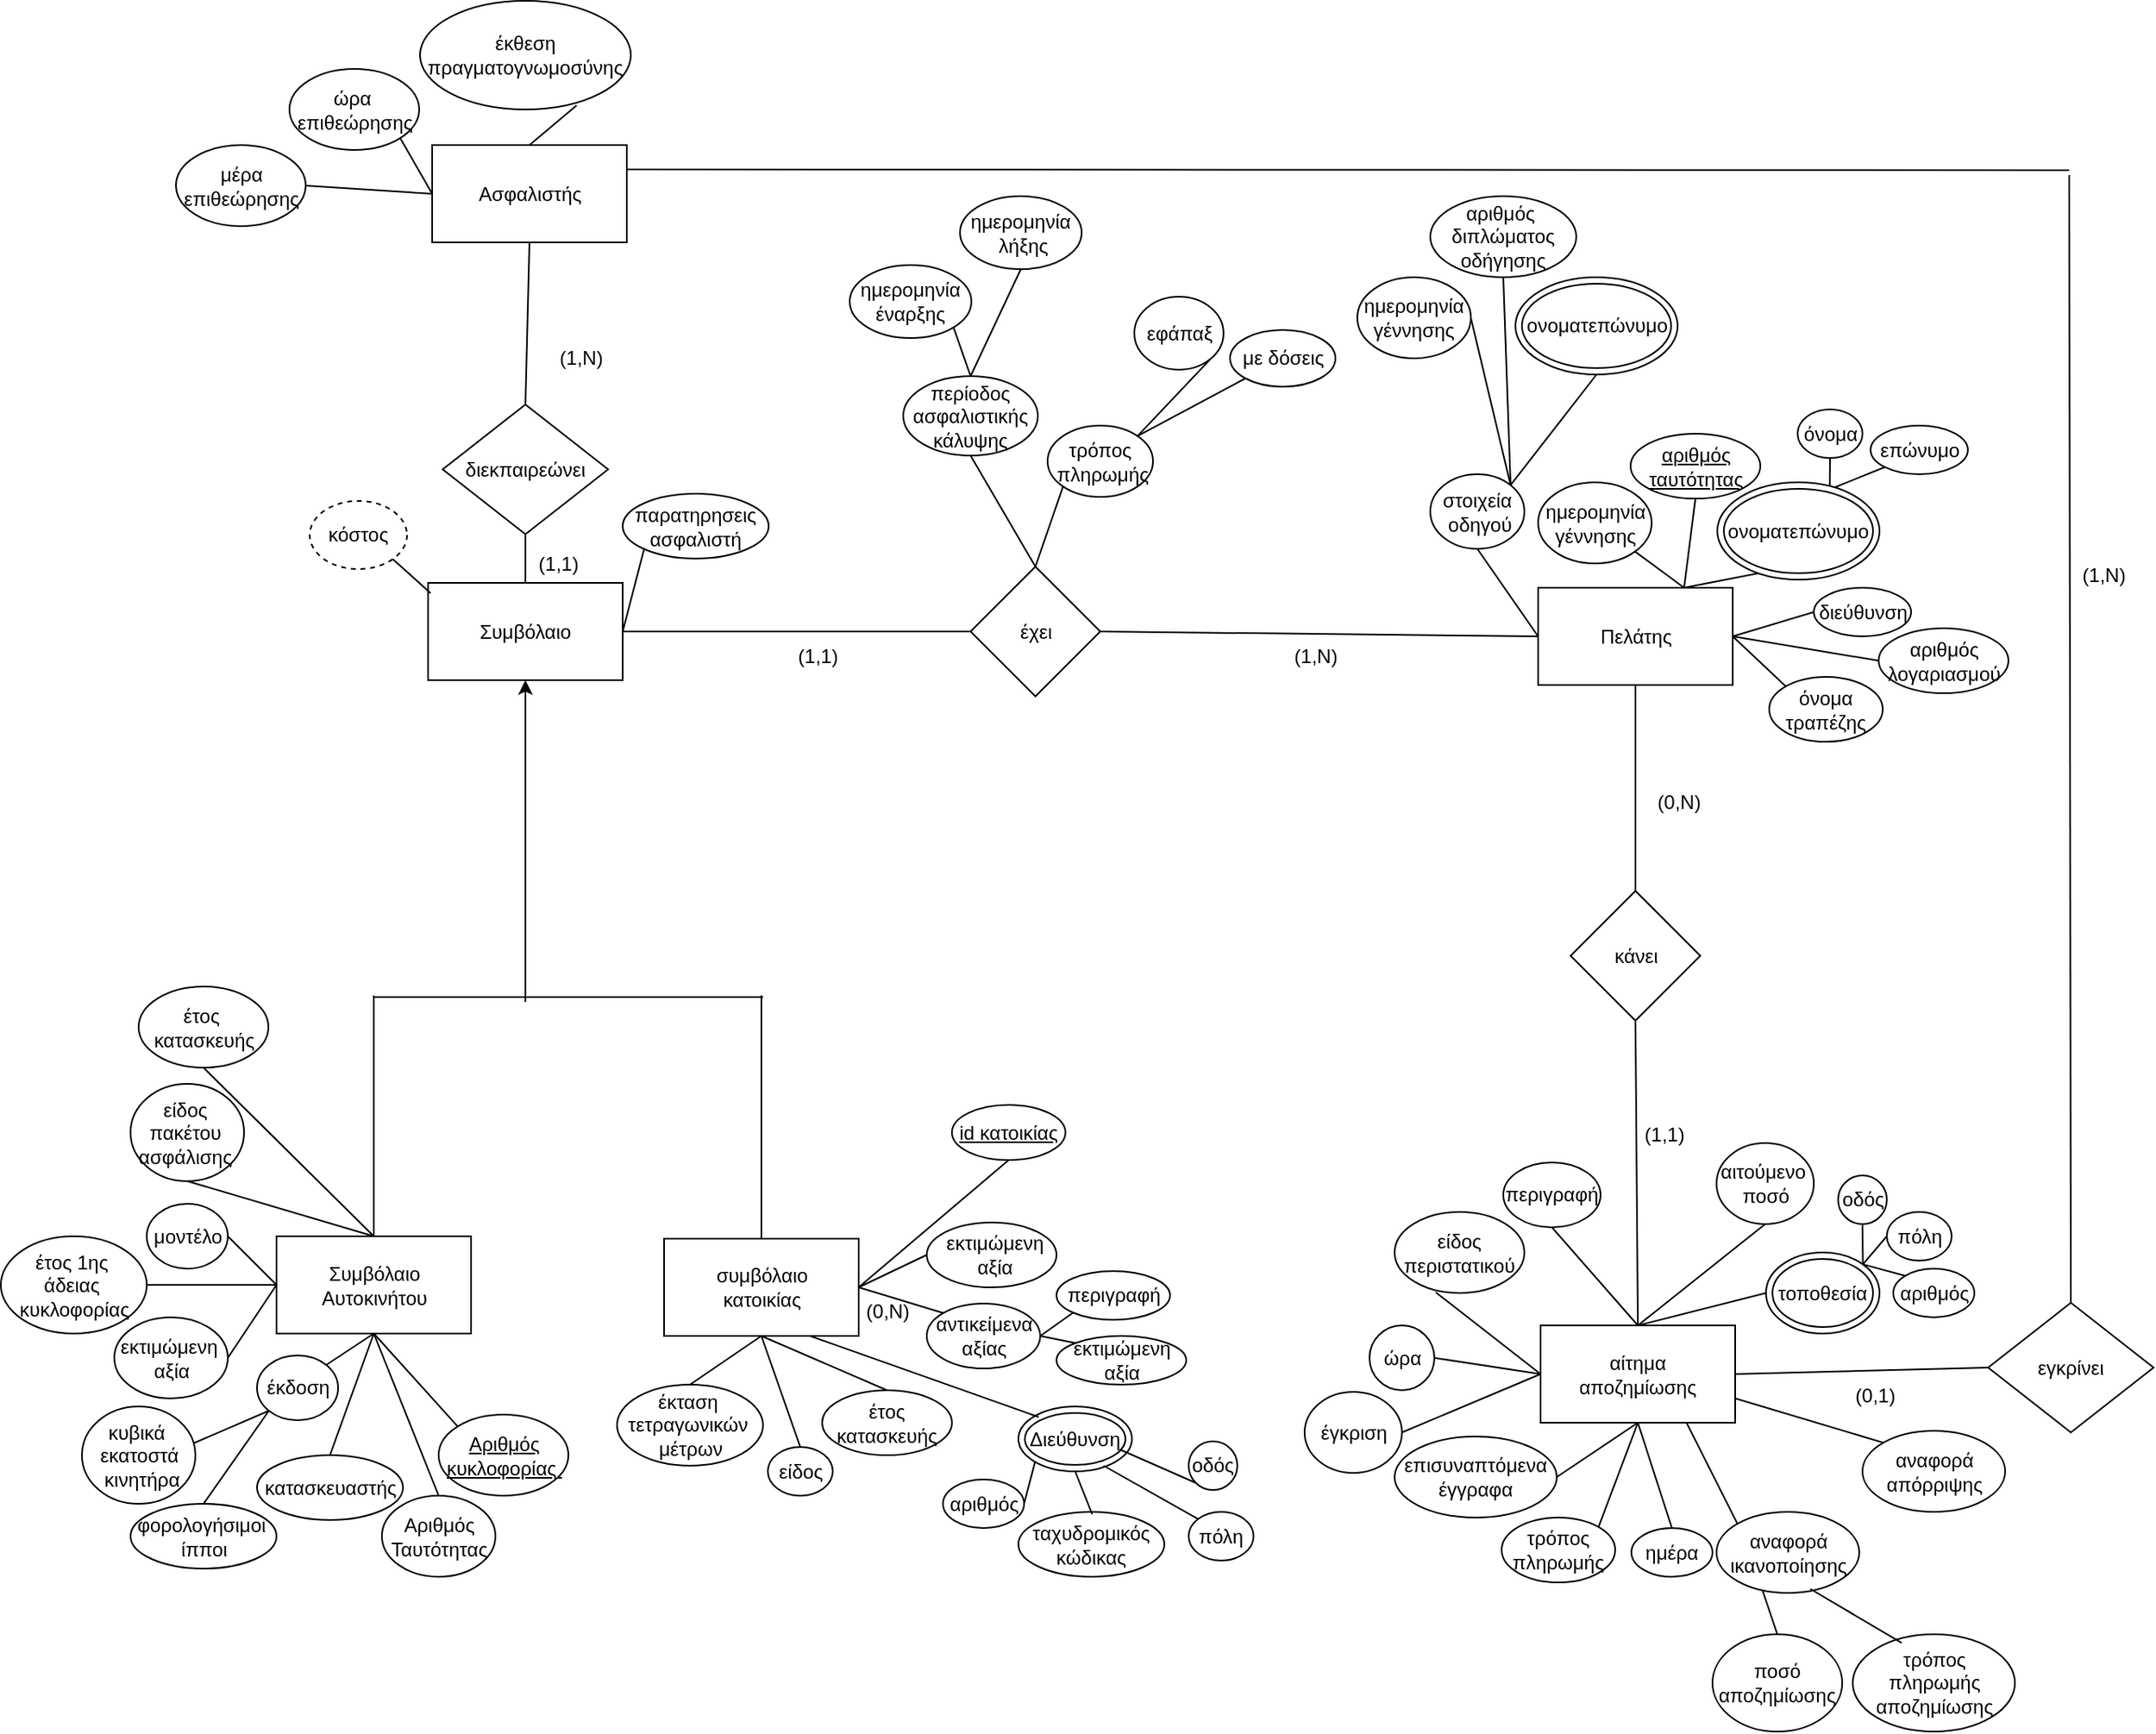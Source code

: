 <mxfile type="google" version="12.3.3" pages="1"><diagram id="a68cQaZQzfdLHljIhrRn" name="Page-1"><mxGraphModel grid="1" shadow="0" math="0" pageHeight="1169" pageWidth="827" pageScale="1" page="1" fold="1" arrows="1" connect="1" tooltips="1" guides="1" gridSize="10" dy="2129" dx="1730"><root><mxCell id="0"/><mxCell id="1" parent="0"/><mxCell id="j8WDiJoRlEG-FiGSKzef-1" style="rounded=0;whiteSpace=wrap;html=1;" value="Συμβόλαιο&lt;br&gt;Αυτοκινήτου" parent="1" vertex="1"><mxGeometry width="120" as="geometry" height="60" y="504.5" x="174.5"/></mxCell><mxCell id="j8WDiJoRlEG-FiGSKzef-2" style="ellipse;whiteSpace=wrap;html=1;" value="Αριθμός&lt;br&gt;Ταυτότητας" parent="1" vertex="1"><mxGeometry width="70" as="geometry" height="50" y="664.5" x="239.5"/></mxCell><mxCell id="j8WDiJoRlEG-FiGSKzef-3" style="ellipse;whiteSpace=wrap;html=1;" value="&lt;u&gt;Αριθμός&lt;br&gt;κυκλοφορίας&amp;nbsp;&lt;/u&gt;" parent="1" vertex="1"><mxGeometry width="80" as="geometry" height="50" y="614.5" x="274.5"/></mxCell><mxCell id="j8WDiJoRlEG-FiGSKzef-4" style="ellipse;whiteSpace=wrap;html=1;" value="είδος&amp;nbsp;&lt;br&gt;πακέτου&amp;nbsp;&lt;br&gt;ασφάλισης&amp;nbsp;" parent="1" vertex="1"><mxGeometry width="70" as="geometry" height="60" y="410.5" x="84.5"/></mxCell><mxCell id="j8WDiJoRlEG-FiGSKzef-5" style="ellipse;whiteSpace=wrap;html=1;" value="κατασκευαστής" parent="1" vertex="1"><mxGeometry width="90" as="geometry" height="40" y="639.5" x="162.5"/></mxCell><mxCell id="j8WDiJoRlEG-FiGSKzef-6" style="ellipse;whiteSpace=wrap;html=1;" value="μοντέλο" parent="1" vertex="1"><mxGeometry width="50" as="geometry" height="40" y="484.5" x="94.5"/></mxCell><mxCell id="j8WDiJoRlEG-FiGSKzef-7" style="ellipse;whiteSpace=wrap;html=1;" value="έκδοση" parent="1" vertex="1"><mxGeometry width="50" as="geometry" height="40" y="578" x="162.5"/></mxCell><mxCell id="j8WDiJoRlEG-FiGSKzef-8" style="ellipse;whiteSpace=wrap;html=1;" value="κυβικά&amp;nbsp;&lt;br&gt;εκατοστά&lt;br&gt;&amp;nbsp;κινητήρα" parent="1" vertex="1"><mxGeometry width="70" as="geometry" height="60" y="609.5" x="54.5"/></mxCell><mxCell id="j8WDiJoRlEG-FiGSKzef-9" style="ellipse;whiteSpace=wrap;html=1;" value="φορολογήσιμοι&amp;nbsp;&lt;br&gt;ίπποι" parent="1" vertex="1"><mxGeometry width="90" as="geometry" height="40" y="669.5" x="84.5"/></mxCell><mxCell id="j8WDiJoRlEG-FiGSKzef-11" style="ellipse;whiteSpace=wrap;html=1;" value="έτος 1ης&amp;nbsp;&lt;br&gt;άδειας&amp;nbsp;&lt;br&gt;κυκλοφορίας" parent="1" vertex="1"><mxGeometry width="90" as="geometry" height="60" y="504.5" x="4.5"/></mxCell><mxCell id="j8WDiJoRlEG-FiGSKzef-12" style="ellipse;whiteSpace=wrap;html=1;" value="εκτιμώμενη&amp;nbsp;&lt;br&gt;αξία" parent="1" vertex="1"><mxGeometry width="70" as="geometry" height="50" y="554.5" x="74.5"/></mxCell><mxCell id="j8WDiJoRlEG-FiGSKzef-13" style="ellipse;whiteSpace=wrap;html=1;" value="έτος&amp;nbsp;&lt;br&gt;κατασκευής" parent="1" vertex="1"><mxGeometry width="80" as="geometry" height="50" y="350.5" x="89.5"/></mxCell><mxCell id="j8WDiJoRlEG-FiGSKzef-14" style="endArrow=none;html=1;exitX=0.5;exitY=1;exitDx=0;exitDy=0;entryX=0.5;entryY=0;entryDx=0;entryDy=0;" target="j8WDiJoRlEG-FiGSKzef-1" value="" parent="1" source="j8WDiJoRlEG-FiGSKzef-13" edge="1"><mxGeometry width="50" as="geometry" height="50" relative="1"><mxPoint as="sourcePoint" y="624.5" x="159.5"/><mxPoint as="targetPoint" y="574.5" x="209.5"/></mxGeometry></mxCell><mxCell id="j8WDiJoRlEG-FiGSKzef-15" style="endArrow=none;html=1;entryX=1;entryY=0.5;entryDx=0;entryDy=0;exitX=0;exitY=0.5;exitDx=0;exitDy=0;" target="j8WDiJoRlEG-FiGSKzef-12" value="" parent="1" source="j8WDiJoRlEG-FiGSKzef-1" edge="1"><mxGeometry width="50" as="geometry" height="50" relative="1"><mxPoint as="sourcePoint" y="734.5" x="119.5"/><mxPoint as="targetPoint" y="684.5" x="169.5"/></mxGeometry></mxCell><mxCell id="j8WDiJoRlEG-FiGSKzef-16" style="endArrow=none;html=1;entryX=0;entryY=0.5;entryDx=0;entryDy=0;exitX=1;exitY=0.5;exitDx=0;exitDy=0;" target="j8WDiJoRlEG-FiGSKzef-1" value="" parent="1" source="j8WDiJoRlEG-FiGSKzef-11" edge="1"><mxGeometry width="50" as="geometry" height="50" relative="1"><mxPoint as="sourcePoint" y="884.5" x="9.5"/><mxPoint as="targetPoint" y="834.5" x="59.5"/></mxGeometry></mxCell><mxCell id="j8WDiJoRlEG-FiGSKzef-17" style="endArrow=none;html=1;entryX=0;entryY=0.5;entryDx=0;entryDy=0;exitX=1;exitY=0.5;exitDx=0;exitDy=0;" target="j8WDiJoRlEG-FiGSKzef-1" value="" parent="1" source="j8WDiJoRlEG-FiGSKzef-6" edge="1"><mxGeometry width="50" as="geometry" height="50" relative="1"><mxPoint as="sourcePoint" y="954.5" x="9.5"/><mxPoint as="targetPoint" y="904.5" x="59.5"/></mxGeometry></mxCell><mxCell id="j8WDiJoRlEG-FiGSKzef-18" style="endArrow=none;html=1;entryX=0.5;entryY=0;entryDx=0;entryDy=0;exitX=0.5;exitY=1;exitDx=0;exitDy=0;" target="j8WDiJoRlEG-FiGSKzef-5" value="" parent="1" source="j8WDiJoRlEG-FiGSKzef-1" edge="1"><mxGeometry width="50" as="geometry" height="50" relative="1"><mxPoint as="sourcePoint" y="694.5" x="159.5"/><mxPoint as="targetPoint" y="644.5" x="209.5"/></mxGeometry></mxCell><mxCell id="j8WDiJoRlEG-FiGSKzef-19" style="endArrow=none;html=1;exitX=0.5;exitY=1;exitDx=0;exitDy=0;entryX=0.5;entryY=0;entryDx=0;entryDy=0;" target="j8WDiJoRlEG-FiGSKzef-2" value="" parent="1" source="j8WDiJoRlEG-FiGSKzef-1" edge="1"><mxGeometry width="50" as="geometry" height="50" relative="1"><mxPoint as="sourcePoint" y="764.5" x="159.5"/><mxPoint as="targetPoint" y="598" x="254.5"/></mxGeometry></mxCell><mxCell id="j8WDiJoRlEG-FiGSKzef-20" style="endArrow=none;html=1;exitX=0.5;exitY=1;exitDx=0;exitDy=0;entryX=0;entryY=0;entryDx=0;entryDy=0;" target="j8WDiJoRlEG-FiGSKzef-3" value="" parent="1" source="j8WDiJoRlEG-FiGSKzef-1" edge="1"><mxGeometry width="50" as="geometry" height="50" relative="1"><mxPoint as="sourcePoint" y="834.5" x="159.5"/><mxPoint as="targetPoint" y="598" x="274.5"/></mxGeometry></mxCell><mxCell id="j8WDiJoRlEG-FiGSKzef-21" style="endArrow=none;html=1;exitX=0.5;exitY=0;exitDx=0;exitDy=0;entryX=0.5;entryY=1;entryDx=0;entryDy=0;" target="j8WDiJoRlEG-FiGSKzef-4" value="" parent="1" source="j8WDiJoRlEG-FiGSKzef-1" edge="1"><mxGeometry width="50" as="geometry" height="50" relative="1"><mxPoint as="sourcePoint" y="524.5" x="244.5"/><mxPoint as="targetPoint" y="465.5" x="277.5"/></mxGeometry></mxCell><mxCell id="j8WDiJoRlEG-FiGSKzef-22" style="endArrow=none;html=1;entryX=0;entryY=1;entryDx=0;entryDy=0;exitX=0.989;exitY=0.375;exitDx=0;exitDy=0;exitPerimeter=0;" target="j8WDiJoRlEG-FiGSKzef-7" value="" parent="1" source="j8WDiJoRlEG-FiGSKzef-8" edge="1"><mxGeometry width="50" as="geometry" height="50" relative="1"><mxPoint as="sourcePoint" y="628" x="154.5"/><mxPoint as="targetPoint" y="454.5" x="254.5"/></mxGeometry></mxCell><mxCell id="j8WDiJoRlEG-FiGSKzef-23" style="endArrow=none;html=1;entryX=0.5;entryY=1;entryDx=0;entryDy=0;exitX=1;exitY=0;exitDx=0;exitDy=0;" target="j8WDiJoRlEG-FiGSKzef-1" value="" parent="1" source="j8WDiJoRlEG-FiGSKzef-7" edge="1"><mxGeometry width="50" as="geometry" height="50" relative="1"><mxPoint as="sourcePoint" y="544.5" x="264.5"/><mxPoint as="targetPoint" y="464.5" x="264.5"/></mxGeometry></mxCell><mxCell id="j8WDiJoRlEG-FiGSKzef-24" style="endArrow=none;html=1;entryX=0;entryY=1;entryDx=0;entryDy=0;exitX=0.5;exitY=0;exitDx=0;exitDy=0;" target="j8WDiJoRlEG-FiGSKzef-7" value="" parent="1" source="j8WDiJoRlEG-FiGSKzef-9" edge="1"><mxGeometry width="50" as="geometry" height="50" relative="1"><mxPoint as="sourcePoint" y="554.5" x="274.5"/><mxPoint as="targetPoint" y="474.5" x="274.5"/></mxGeometry></mxCell><mxCell id="j8WDiJoRlEG-FiGSKzef-25" style="rounded=0;whiteSpace=wrap;html=1;" value="Πελάτης" parent="1" vertex="1"><mxGeometry width="120" as="geometry" height="60" y="104.5" x="952.5"/></mxCell><mxCell id="j8WDiJoRlEG-FiGSKzef-28" style="ellipse;whiteSpace=wrap;html=1;" value="όνομα" parent="1" vertex="1"><mxGeometry width="40" as="geometry" height="30" y="-5.5" x="1112.5"/></mxCell><mxCell id="j8WDiJoRlEG-FiGSKzef-30" style="ellipse;whiteSpace=wrap;html=1;" value="επώνυμο" parent="1" vertex="1"><mxGeometry width="60" as="geometry" height="30" y="4.5" x="1157.5"/></mxCell><mxCell id="j8WDiJoRlEG-FiGSKzef-31" style="ellipse;whiteSpace=wrap;html=1;" value="&lt;u&gt;αριθμός&lt;br&gt;ταυτότητας&lt;/u&gt;" parent="1" vertex="1"><mxGeometry width="80" as="geometry" height="40" y="9.5" x="1009.5"/></mxCell><mxCell id="j8WDiJoRlEG-FiGSKzef-32" style="ellipse;whiteSpace=wrap;html=1;" value="ημερομηνία&lt;br&gt;γέννησης" parent="1" vertex="1"><mxGeometry width="70" as="geometry" height="50" y="39.5" x="952.5"/></mxCell><mxCell id="j8WDiJoRlEG-FiGSKzef-33" style="ellipse;whiteSpace=wrap;html=1;" value="αριθμός&amp;nbsp;&lt;br&gt;διπλώματος&lt;br&gt;οδήγησης&lt;br&gt;" parent="1" vertex="1"><mxGeometry width="90" as="geometry" height="50" y="-137" x="886"/></mxCell><mxCell id="j8WDiJoRlEG-FiGSKzef-34" style="ellipse;whiteSpace=wrap;html=1;" value="διεύθυνση" parent="1" vertex="1"><mxGeometry width="60" as="geometry" height="30" y="104.5" x="1122.5"/></mxCell><mxCell id="j8WDiJoRlEG-FiGSKzef-36" style="endArrow=none;html=1;entryX=0;entryY=0.5;entryDx=0;entryDy=0;exitX=0.5;exitY=1;exitDx=0;exitDy=0;" target="j8WDiJoRlEG-FiGSKzef-25" value="" parent="1" source="NHgvZoM7kqfEeMQO3QvB-19" edge="1"><mxGeometry width="50" as="geometry" height="50" relative="1"><mxPoint as="sourcePoint" y="113" x="880"/><mxPoint as="targetPoint" y="234.5" x="372.5"/></mxGeometry></mxCell><mxCell id="j8WDiJoRlEG-FiGSKzef-37" style="endArrow=none;html=1;entryX=0.75;entryY=0;entryDx=0;entryDy=0;exitX=1;exitY=1;exitDx=0;exitDy=0;" target="j8WDiJoRlEG-FiGSKzef-25" value="" parent="1" source="j8WDiJoRlEG-FiGSKzef-32" edge="1"><mxGeometry width="50" as="geometry" height="50" relative="1"><mxPoint as="sourcePoint" y="117.178" x="949.32"/><mxPoint as="targetPoint" y="154.5" x="982.5"/></mxGeometry></mxCell><mxCell id="j8WDiJoRlEG-FiGSKzef-38" style="endArrow=none;html=1;entryX=0.75;entryY=0;entryDx=0;entryDy=0;exitX=0.5;exitY=1;exitDx=0;exitDy=0;" target="j8WDiJoRlEG-FiGSKzef-25" value="" parent="1" source="j8WDiJoRlEG-FiGSKzef-31" edge="1"><mxGeometry width="50" as="geometry" height="50" relative="1"><mxPoint as="sourcePoint" y="127.178" x="959.32"/><mxPoint as="targetPoint" y="164.5" x="992.5"/></mxGeometry></mxCell><mxCell id="j8WDiJoRlEG-FiGSKzef-40" style="endArrow=none;html=1;entryX=0.75;entryY=0;entryDx=0;entryDy=0;exitX=0.277;exitY=0.927;exitDx=0;exitDy=0;exitPerimeter=0;" target="j8WDiJoRlEG-FiGSKzef-25" value="" parent="1" source="j8WDiJoRlEG-FiGSKzef-144" edge="1"><mxGeometry width="50" as="geometry" height="50" relative="1"><mxPoint as="sourcePoint" y="92.12" x="1082.54"/><mxPoint as="targetPoint" y="174.5" x="1002.5"/></mxGeometry></mxCell><mxCell id="j8WDiJoRlEG-FiGSKzef-41" style="endArrow=none;html=1;entryX=1;entryY=0.5;entryDx=0;entryDy=0;exitX=0;exitY=0.5;exitDx=0;exitDy=0;" target="j8WDiJoRlEG-FiGSKzef-25" value="" parent="1" source="j8WDiJoRlEG-FiGSKzef-34" edge="1"><mxGeometry width="50" as="geometry" height="50" relative="1"><mxPoint as="sourcePoint" y="147.178" x="979.32"/><mxPoint as="targetPoint" y="184.5" x="1012.5"/></mxGeometry></mxCell><mxCell id="j8WDiJoRlEG-FiGSKzef-42" style="endArrow=none;html=1;entryX=0;entryY=1;entryDx=0;entryDy=0;exitX=0.677;exitY=0.083;exitDx=0;exitDy=0;exitPerimeter=0;" target="j8WDiJoRlEG-FiGSKzef-30" value="" parent="1" source="j8WDiJoRlEG-FiGSKzef-144" edge="1"><mxGeometry width="50" as="geometry" height="50" relative="1"><mxPoint as="sourcePoint" y="36.11" x="1137.9"/><mxPoint as="targetPoint" y="194.5" x="1022.5"/></mxGeometry></mxCell><mxCell id="j8WDiJoRlEG-FiGSKzef-43" style="endArrow=none;html=1;entryX=0.693;entryY=0.097;entryDx=0;entryDy=0;exitX=0.5;exitY=1;exitDx=0;exitDy=0;entryPerimeter=0;" target="j8WDiJoRlEG-FiGSKzef-144" value="" parent="1" source="j8WDiJoRlEG-FiGSKzef-28" edge="1"><mxGeometry width="50" as="geometry" height="50" relative="1"><mxPoint as="sourcePoint" y="167.178" x="999.32"/><mxPoint as="targetPoint" y="35.27" x="1136.1"/></mxGeometry></mxCell><mxCell id="j8WDiJoRlEG-FiGSKzef-44" style="rounded=0;whiteSpace=wrap;html=1;" value="συμβόλαιο&lt;br&gt;κατοικίας" parent="1" vertex="1"><mxGeometry width="120" as="geometry" height="60" y="506" x="413.5"/></mxCell><mxCell id="j8WDiJoRlEG-FiGSKzef-45" style="ellipse;whiteSpace=wrap;html=1;" value="είδος" parent="1" vertex="1"><mxGeometry width="40" as="geometry" height="30" y="634.5" x="477.5"/></mxCell><mxCell id="j8WDiJoRlEG-FiGSKzef-48" style="ellipse;shape=doubleEllipse;whiteSpace=wrap;html=1;" value="Διεύθυνση" parent="1" vertex="1"><mxGeometry width="70" as="geometry" height="40" y="609.5" x="632"/></mxCell><mxCell id="j8WDiJoRlEG-FiGSKzef-49" style="ellipse;whiteSpace=wrap;html=1;" value="έκταση&amp;nbsp;&lt;br&gt;τετραγωνικών&amp;nbsp;&lt;br&gt;μέτρων" parent="1" vertex="1"><mxGeometry width="90" as="geometry" height="50" y="596" x="384.5"/></mxCell><mxCell id="j8WDiJoRlEG-FiGSKzef-50" style="ellipse;whiteSpace=wrap;html=1;" value="έτος&lt;br&gt;κατασκευής" parent="1" vertex="1"><mxGeometry width="80" as="geometry" height="40" y="599.5" x="511"/></mxCell><mxCell id="j8WDiJoRlEG-FiGSKzef-51" style="ellipse;whiteSpace=wrap;html=1;" value="&amp;nbsp;εκτιμώμενη&lt;br&gt;&amp;nbsp;αξία" parent="1" vertex="1"><mxGeometry width="80" as="geometry" height="40" y="496" x="575.5"/></mxCell><mxCell id="j8WDiJoRlEG-FiGSKzef-52" style="ellipse;whiteSpace=wrap;html=1;" value="οδός" parent="1" vertex="1"><mxGeometry width="30" as="geometry" height="30" y="631" x="737"/></mxCell><mxCell id="j8WDiJoRlEG-FiGSKzef-53" style="ellipse;whiteSpace=wrap;html=1;" value="πόλη" parent="1" vertex="1"><mxGeometry width="40" as="geometry" height="30" y="674.5" x="737"/></mxCell><mxCell id="j8WDiJoRlEG-FiGSKzef-54" style="ellipse;whiteSpace=wrap;html=1;" value="ταχυδρομικός κώδικας" parent="1" vertex="1"><mxGeometry width="90" as="geometry" height="40" y="674.5" x="632"/></mxCell><mxCell id="j8WDiJoRlEG-FiGSKzef-55" style="ellipse;whiteSpace=wrap;html=1;" value="αριθμός" parent="1" vertex="1"><mxGeometry width="50" as="geometry" height="30" y="654.5" x="585.5"/></mxCell><mxCell id="j8WDiJoRlEG-FiGSKzef-56" style="ellipse;whiteSpace=wrap;html=1;" value="αντικείμενα&lt;br&gt;αξίας" parent="1" vertex="1"><mxGeometry width="70" as="geometry" height="40" y="546" x="575.5"/></mxCell><mxCell id="j8WDiJoRlEG-FiGSKzef-57" style="ellipse;whiteSpace=wrap;html=1;" value="περιγραφή" parent="1" vertex="1"><mxGeometry width="70" as="geometry" height="30" y="526" x="655.5"/></mxCell><mxCell id="j8WDiJoRlEG-FiGSKzef-58" style="ellipse;whiteSpace=wrap;html=1;" value="εκτιμώμενη&lt;br&gt;αξία" parent="1" vertex="1"><mxGeometry width="80" as="geometry" height="30" y="566" x="655.5"/></mxCell><mxCell id="j8WDiJoRlEG-FiGSKzef-59" style="endArrow=none;html=1;entryX=0.75;entryY=1;entryDx=0;entryDy=0;" target="j8WDiJoRlEG-FiGSKzef-44" value="" parent="1" edge="1"><mxGeometry width="50" as="geometry" height="50" relative="1"><mxPoint as="sourcePoint" y="616" x="644.5"/><mxPoint as="targetPoint" y="589" x="853"/></mxGeometry></mxCell><mxCell id="j8WDiJoRlEG-FiGSKzef-60" style="endArrow=none;html=1;exitX=0;exitY=1;exitDx=0;exitDy=0;" value="" parent="1" source="j8WDiJoRlEG-FiGSKzef-52" edge="1"><mxGeometry width="50" as="geometry" height="50" relative="1"><mxPoint as="sourcePoint" y="666" x="240.5"/><mxPoint as="targetPoint" y="636" x="694.5"/></mxGeometry></mxCell><mxCell id="j8WDiJoRlEG-FiGSKzef-62" style="endArrow=none;html=1;exitX=0;exitY=0;exitDx=0;exitDy=0;" value="" parent="1" source="j8WDiJoRlEG-FiGSKzef-53" edge="1"><mxGeometry width="50" as="geometry" height="50" relative="1"><mxPoint as="sourcePoint" y="471" x="365.5"/><mxPoint as="targetPoint" y="646" x="684.5"/></mxGeometry></mxCell><mxCell id="j8WDiJoRlEG-FiGSKzef-63" style="endArrow=none;html=1;exitX=0.5;exitY=1;exitDx=0;exitDy=0;" value="" parent="1" source="j8WDiJoRlEG-FiGSKzef-48" edge="1"><mxGeometry width="50" as="geometry" height="50" relative="1"><mxPoint as="sourcePoint" y="481" x="375.5"/><mxPoint as="targetPoint" y="676" x="677.5"/></mxGeometry></mxCell><mxCell id="j8WDiJoRlEG-FiGSKzef-65" style="endArrow=none;html=1;entryX=1;entryY=0.5;entryDx=0;entryDy=0;exitX=0;exitY=1;exitDx=0;exitDy=0;" target="j8WDiJoRlEG-FiGSKzef-55" value="" parent="1" source="j8WDiJoRlEG-FiGSKzef-48" edge="1"><mxGeometry width="50" as="geometry" height="50" relative="1"><mxPoint as="sourcePoint" y="491" x="385.5"/><mxPoint as="targetPoint" y="516" x="400.5"/></mxGeometry></mxCell><mxCell id="j8WDiJoRlEG-FiGSKzef-66" style="endArrow=none;html=1;entryX=0.5;entryY=1;entryDx=0;entryDy=0;exitX=0.5;exitY=0;exitDx=0;exitDy=0;" target="j8WDiJoRlEG-FiGSKzef-44" value="" parent="1" source="j8WDiJoRlEG-FiGSKzef-45" edge="1"><mxGeometry width="50" as="geometry" height="50" relative="1"><mxPoint as="sourcePoint" y="501" x="395.5"/><mxPoint as="targetPoint" y="526" x="410.5"/></mxGeometry></mxCell><mxCell id="j8WDiJoRlEG-FiGSKzef-67" style="endArrow=none;html=1;entryX=0.5;entryY=1;entryDx=0;entryDy=0;exitX=0.5;exitY=0;exitDx=0;exitDy=0;" target="j8WDiJoRlEG-FiGSKzef-44" value="" parent="1" source="j8WDiJoRlEG-FiGSKzef-49" edge="1"><mxGeometry width="50" as="geometry" height="50" relative="1"><mxPoint as="sourcePoint" y="599.5" x="448"/><mxPoint as="targetPoint" y="536" x="420.5"/></mxGeometry></mxCell><mxCell id="j8WDiJoRlEG-FiGSKzef-68" style="endArrow=none;html=1;entryX=0.5;entryY=1;entryDx=0;entryDy=0;exitX=0.5;exitY=0;exitDx=0;exitDy=0;" target="j8WDiJoRlEG-FiGSKzef-44" value="" parent="1" source="j8WDiJoRlEG-FiGSKzef-50" edge="1"><mxGeometry width="50" as="geometry" height="50" relative="1"><mxPoint as="sourcePoint" y="589.5" x="478"/><mxPoint as="targetPoint" y="546" x="430.5"/></mxGeometry></mxCell><mxCell id="j8WDiJoRlEG-FiGSKzef-69" style="endArrow=none;html=1;entryX=1;entryY=0.5;entryDx=0;entryDy=0;exitX=0;exitY=0.5;exitDx=0;exitDy=0;" target="j8WDiJoRlEG-FiGSKzef-44" value="" parent="1" source="j8WDiJoRlEG-FiGSKzef-51" edge="1"><mxGeometry width="50" as="geometry" height="50" relative="1"><mxPoint as="sourcePoint" y="531" x="425.5"/><mxPoint as="targetPoint" y="556" x="440.5"/></mxGeometry></mxCell><mxCell id="j8WDiJoRlEG-FiGSKzef-70" style="endArrow=none;html=1;entryX=1;entryY=0.5;entryDx=0;entryDy=0;exitX=0;exitY=0;exitDx=0;exitDy=0;" target="j8WDiJoRlEG-FiGSKzef-44" value="" parent="1" source="j8WDiJoRlEG-FiGSKzef-56" edge="1"><mxGeometry width="50" as="geometry" height="50" relative="1"><mxPoint as="sourcePoint" y="541" x="435.5"/><mxPoint as="targetPoint" y="566" x="450.5"/></mxGeometry></mxCell><mxCell id="j8WDiJoRlEG-FiGSKzef-71" style="endArrow=none;html=1;entryX=1;entryY=0.5;entryDx=0;entryDy=0;exitX=0;exitY=0;exitDx=0;exitDy=0;" target="j8WDiJoRlEG-FiGSKzef-56" value="" parent="1" source="j8WDiJoRlEG-FiGSKzef-58" edge="1"><mxGeometry width="50" as="geometry" height="50" relative="1"><mxPoint as="sourcePoint" y="551" x="445.5"/><mxPoint as="targetPoint" y="576" x="460.5"/></mxGeometry></mxCell><mxCell id="j8WDiJoRlEG-FiGSKzef-72" style="endArrow=none;html=1;entryX=1;entryY=0.5;entryDx=0;entryDy=0;exitX=0;exitY=1;exitDx=0;exitDy=0;" target="j8WDiJoRlEG-FiGSKzef-56" value="" parent="1" source="j8WDiJoRlEG-FiGSKzef-57" edge="1"><mxGeometry width="50" as="geometry" height="50" relative="1"><mxPoint as="sourcePoint" y="561" x="455.5"/><mxPoint as="targetPoint" y="586" x="470.5"/></mxGeometry></mxCell><mxCell id="j8WDiJoRlEG-FiGSKzef-74" style="rounded=0;whiteSpace=wrap;html=1;" value="Συμβόλαιο" parent="1" vertex="1"><mxGeometry width="120" as="geometry" height="60" y="101.5" x="268"/></mxCell><mxCell id="j8WDiJoRlEG-FiGSKzef-87" style="rounded=0;whiteSpace=wrap;html=1;" value="αίτημα&lt;br&gt;αποζημίωσης" parent="1" vertex="1"><mxGeometry width="120" as="geometry" height="60" y="559.5" x="954"/></mxCell><mxCell id="j8WDiJoRlEG-FiGSKzef-88" style="ellipse;whiteSpace=wrap;html=1;" value="είδος&lt;br&gt;περιστατικού" parent="1" vertex="1"><mxGeometry width="80" as="geometry" height="50" y="489.5" x="864"/></mxCell><mxCell id="j8WDiJoRlEG-FiGSKzef-89" style="ellipse;whiteSpace=wrap;html=1;" value="ημέρα" parent="1" vertex="1"><mxGeometry width="50" as="geometry" height="30" y="684.5" x="1010"/></mxCell><mxCell id="j8WDiJoRlEG-FiGSKzef-90" style="ellipse;whiteSpace=wrap;html=1;" value="ώρα" parent="1" vertex="1"><mxGeometry width="40" as="geometry" height="40" y="559.5" x="848.5"/></mxCell><mxCell id="j8WDiJoRlEG-FiGSKzef-92" style="ellipse;whiteSpace=wrap;html=1;" value="περιγραφή" parent="1" vertex="1"><mxGeometry width="60" as="geometry" height="40" y="459" x="931"/></mxCell><mxCell id="j8WDiJoRlEG-FiGSKzef-93" style="ellipse;whiteSpace=wrap;html=1;" value="αιτούμενο&amp;nbsp;&lt;br&gt;ποσό" parent="1" vertex="1"><mxGeometry width="60" as="geometry" height="50" y="447" x="1062.5"/></mxCell><mxCell id="j8WDiJoRlEG-FiGSKzef-94" style="ellipse;whiteSpace=wrap;html=1;" value="επισυναπτόμενα&lt;br&gt;έγγραφα" parent="1" vertex="1"><mxGeometry width="100" as="geometry" height="50" y="628" x="864"/></mxCell><mxCell id="j8WDiJoRlEG-FiGSKzef-96" style="ellipse;whiteSpace=wrap;html=1;" value="τρόπος&lt;br&gt;πληρωμής" parent="1" vertex="1"><mxGeometry width="70" as="geometry" height="40" y="678" x="930"/></mxCell><mxCell id="j8WDiJoRlEG-FiGSKzef-97" style="ellipse;whiteSpace=wrap;html=1;" value="αναφορά&lt;br&gt;ικανοποίησης" parent="1" vertex="1"><mxGeometry width="88" as="geometry" height="50" y="674.5" x="1062.5"/></mxCell><mxCell id="j8WDiJoRlEG-FiGSKzef-98" style="ellipse;whiteSpace=wrap;html=1;" value="πόλη" parent="1" vertex="1"><mxGeometry width="40" as="geometry" height="30" y="489.5" x="1167.5"/></mxCell><mxCell id="j8WDiJoRlEG-FiGSKzef-99" style="ellipse;whiteSpace=wrap;html=1;" value="οδός" parent="1" vertex="1"><mxGeometry width="30" as="geometry" height="30" y="467" x="1137.5"/></mxCell><mxCell id="j8WDiJoRlEG-FiGSKzef-100" style="ellipse;whiteSpace=wrap;html=1;" value="αριθμός" parent="1" vertex="1"><mxGeometry width="50" as="geometry" height="30" y="524.5" x="1171.5"/></mxCell><mxCell id="j8WDiJoRlEG-FiGSKzef-101" style="ellipse;shape=doubleEllipse;whiteSpace=wrap;html=1;" value="τοποθεσία" parent="1" vertex="1"><mxGeometry width="70" as="geometry" height="50" y="514.5" x="1093"/></mxCell><mxCell id="j8WDiJoRlEG-FiGSKzef-102" style="endArrow=none;html=1;entryX=0.5;entryY=1;entryDx=0;entryDy=0;exitX=1;exitY=0;exitDx=0;exitDy=0;" target="j8WDiJoRlEG-FiGSKzef-87" value="" parent="1" source="j8WDiJoRlEG-FiGSKzef-96" edge="1"><mxGeometry width="50" as="geometry" height="50" relative="1"><mxPoint as="sourcePoint" y="743" x="312.5"/><mxPoint as="targetPoint" y="693" x="362.5"/></mxGeometry></mxCell><mxCell id="j8WDiJoRlEG-FiGSKzef-104" style="endArrow=none;html=1;entryX=1;entryY=0.5;entryDx=0;entryDy=0;exitX=0.5;exitY=1;exitDx=0;exitDy=0;" target="j8WDiJoRlEG-FiGSKzef-94" value="" parent="1" source="j8WDiJoRlEG-FiGSKzef-87" edge="1"><mxGeometry width="50" as="geometry" height="50" relative="1"><mxPoint as="sourcePoint" y="182.5" x="1326.5"/><mxPoint as="targetPoint" y="593" x="969.5"/></mxGeometry></mxCell><mxCell id="j8WDiJoRlEG-FiGSKzef-105" style="endArrow=none;html=1;entryX=0.318;entryY=0.993;entryDx=0;entryDy=0;exitX=0;exitY=0.5;exitDx=0;exitDy=0;entryPerimeter=0;" target="j8WDiJoRlEG-FiGSKzef-88" value="" parent="1" source="j8WDiJoRlEG-FiGSKzef-87" edge="1"><mxGeometry width="50" as="geometry" height="50" relative="1"><mxPoint as="sourcePoint" y="628.858" x="940.178"/><mxPoint as="targetPoint" y="603" x="979.5"/></mxGeometry></mxCell><mxCell id="j8WDiJoRlEG-FiGSKzef-106" style="endArrow=none;html=1;entryX=0.5;entryY=0;entryDx=0;entryDy=0;exitX=0.5;exitY=1;exitDx=0;exitDy=0;" target="j8WDiJoRlEG-FiGSKzef-89" value="" parent="1" source="j8WDiJoRlEG-FiGSKzef-87" edge="1"><mxGeometry width="50" as="geometry" height="50" relative="1"><mxPoint as="sourcePoint" y="612.5" x="1015.5"/><mxPoint as="targetPoint" y="532.5" x="956.5"/></mxGeometry></mxCell><mxCell id="j8WDiJoRlEG-FiGSKzef-107" style="endArrow=none;html=1;entryX=0;entryY=0.5;entryDx=0;entryDy=0;exitX=1;exitY=0.5;exitDx=0;exitDy=0;" target="j8WDiJoRlEG-FiGSKzef-87" value="" parent="1" source="j8WDiJoRlEG-FiGSKzef-90" edge="1"><mxGeometry width="50" as="geometry" height="50" relative="1"><mxPoint as="sourcePoint" y="542.5" x="982.5"/><mxPoint as="targetPoint" y="623" x="999.5"/></mxGeometry></mxCell><mxCell id="j8WDiJoRlEG-FiGSKzef-108" style="endArrow=none;html=1;entryX=0.5;entryY=1;entryDx=0;entryDy=0;exitX=0.5;exitY=0;exitDx=0;exitDy=0;" target="j8WDiJoRlEG-FiGSKzef-92" value="" parent="1" source="j8WDiJoRlEG-FiGSKzef-87" edge="1"><mxGeometry width="50" as="geometry" height="50" relative="1"><mxPoint as="sourcePoint" y="658.858" x="970.178"/><mxPoint as="targetPoint" y="633" x="1009.5"/></mxGeometry></mxCell><mxCell id="j8WDiJoRlEG-FiGSKzef-109" style="endArrow=none;html=1;entryX=0.5;entryY=1;entryDx=0;entryDy=0;exitX=0.5;exitY=0;exitDx=0;exitDy=0;" target="j8WDiJoRlEG-FiGSKzef-93" value="" parent="1" source="j8WDiJoRlEG-FiGSKzef-87" edge="1"><mxGeometry width="50" as="geometry" height="50" relative="1"><mxPoint as="sourcePoint" y="668.858" x="980.178"/><mxPoint as="targetPoint" y="643" x="1019.5"/></mxGeometry></mxCell><mxCell id="j8WDiJoRlEG-FiGSKzef-110" style="endArrow=none;html=1;entryX=0;entryY=0;entryDx=0;entryDy=0;exitX=0.75;exitY=1;exitDx=0;exitDy=0;" target="j8WDiJoRlEG-FiGSKzef-97" value="" parent="1" source="j8WDiJoRlEG-FiGSKzef-87" edge="1"><mxGeometry width="50" as="geometry" height="50" relative="1"><mxPoint as="sourcePoint" y="190" x="1400"/><mxPoint as="targetPoint" y="490.5" x="1103"/></mxGeometry></mxCell><mxCell id="j8WDiJoRlEG-FiGSKzef-111" style="endArrow=none;html=1;entryX=0;entryY=0.5;entryDx=0;entryDy=0;exitX=0.5;exitY=0;exitDx=0;exitDy=0;" target="j8WDiJoRlEG-FiGSKzef-101" value="" parent="1" source="j8WDiJoRlEG-FiGSKzef-87" edge="1"><mxGeometry width="50" as="geometry" height="50" relative="1"><mxPoint as="sourcePoint" y="688.858" x="1000.178"/><mxPoint as="targetPoint" y="663" x="1039.5"/></mxGeometry></mxCell><mxCell id="j8WDiJoRlEG-FiGSKzef-112" style="endArrow=none;html=1;entryX=0;entryY=0;entryDx=0;entryDy=0;exitX=1;exitY=0;exitDx=0;exitDy=0;" target="j8WDiJoRlEG-FiGSKzef-100" value="" parent="1" source="j8WDiJoRlEG-FiGSKzef-101" edge="1"><mxGeometry width="50" as="geometry" height="50" relative="1"><mxPoint as="sourcePoint" y="680" x="1127.5"/><mxPoint as="targetPoint" y="743" x="1024.5"/></mxGeometry></mxCell><mxCell id="j8WDiJoRlEG-FiGSKzef-113" style="endArrow=none;html=1;entryX=0;entryY=0.5;entryDx=0;entryDy=0;exitX=1;exitY=0;exitDx=0;exitDy=0;" target="j8WDiJoRlEG-FiGSKzef-98" value="" parent="1" source="j8WDiJoRlEG-FiGSKzef-101" edge="1"><mxGeometry width="50" as="geometry" height="50" relative="1"><mxPoint as="sourcePoint" y="778.858" x="995.178"/><mxPoint as="targetPoint" y="753" x="1034.5"/></mxGeometry></mxCell><mxCell id="j8WDiJoRlEG-FiGSKzef-114" style="endArrow=none;html=1;entryX=0.5;entryY=1;entryDx=0;entryDy=0;exitX=1;exitY=0;exitDx=0;exitDy=0;" target="j8WDiJoRlEG-FiGSKzef-99" value="" parent="1" source="j8WDiJoRlEG-FiGSKzef-101" edge="1"><mxGeometry width="50" as="geometry" height="50" relative="1"><mxPoint as="sourcePoint" y="788.858" x="1005.178"/><mxPoint as="targetPoint" y="763" x="1044.5"/></mxGeometry></mxCell><mxCell id="j8WDiJoRlEG-FiGSKzef-135" style="text;html=1;align=center;verticalAlign=middle;resizable=0;points=[];;autosize=1;" value="(0,N)" parent="1" vertex="1"><mxGeometry width="40" as="geometry" height="20" y="541" x="530.5"/></mxCell><mxCell id="j8WDiJoRlEG-FiGSKzef-140" style="ellipse;whiteSpace=wrap;html=1;" value="αριθμός&lt;br&gt;λογαριασμού" parent="1" vertex="1"><mxGeometry width="80" as="geometry" height="40" y="129.5" x="1162.5"/></mxCell><mxCell id="j8WDiJoRlEG-FiGSKzef-141" style="ellipse;whiteSpace=wrap;html=1;" value="όνομα&lt;br&gt;τραπέζης" parent="1" vertex="1"><mxGeometry width="70" as="geometry" height="40" y="159.5" x="1095"/></mxCell><mxCell id="j8WDiJoRlEG-FiGSKzef-144" style="ellipse;shape=doubleEllipse;whiteSpace=wrap;html=1;" value="ονοματεπώνυμο" parent="1" vertex="1"><mxGeometry width="100" as="geometry" height="60" y="39.5" x="1063"/></mxCell><mxCell id="j8WDiJoRlEG-FiGSKzef-189" style="ellipse;whiteSpace=wrap;html=1;" value="&lt;u&gt;id κατοικίας&lt;/u&gt;" parent="1" vertex="1"><mxGeometry width="70" as="geometry" height="34" y="423.5" x="591"/></mxCell><mxCell id="j8WDiJoRlEG-FiGSKzef-190" style="endArrow=none;html=1;entryX=1;entryY=0.5;entryDx=0;entryDy=0;exitX=0.5;exitY=1;exitDx=0;exitDy=0;" target="j8WDiJoRlEG-FiGSKzef-44" value="" parent="1" source="j8WDiJoRlEG-FiGSKzef-189" edge="1"><mxGeometry width="50" as="geometry" height="50" relative="1"><mxPoint as="sourcePoint" y="526" x="585.5"/><mxPoint as="targetPoint" y="546" x="543.5"/></mxGeometry></mxCell><mxCell id="NHgvZoM7kqfEeMQO3QvB-2" style="endArrow=none;html=1;entryX=1;entryY=0.5;entryDx=0;entryDy=0;exitX=0;exitY=0.5;exitDx=0;exitDy=0;" target="j8WDiJoRlEG-FiGSKzef-25" value="" parent="1" source="j8WDiJoRlEG-FiGSKzef-140" edge="1"><mxGeometry width="50" as="geometry" height="50" relative="1"><mxPoint as="sourcePoint" y="129.5" x="1132.5"/><mxPoint as="targetPoint" y="144.5" x="1082.5"/></mxGeometry></mxCell><mxCell id="NHgvZoM7kqfEeMQO3QvB-3" style="endArrow=none;html=1;entryX=1;entryY=0.5;entryDx=0;entryDy=0;exitX=0;exitY=0;exitDx=0;exitDy=0;" target="j8WDiJoRlEG-FiGSKzef-25" value="" parent="1" source="j8WDiJoRlEG-FiGSKzef-141" edge="1"><mxGeometry width="50" as="geometry" height="50" relative="1"><mxPoint as="sourcePoint" y="139.5" x="1142.5"/><mxPoint as="targetPoint" y="154.5" x="1092.5"/></mxGeometry></mxCell><mxCell id="NHgvZoM7kqfEeMQO3QvB-4" style="rounded=0;whiteSpace=wrap;html=1;" value="Ασφαλιστής" parent="1" vertex="1"><mxGeometry width="120" as="geometry" height="60" y="-168.5" x="270.5"/></mxCell><mxCell id="NHgvZoM7kqfEeMQO3QvB-6" style="rhombus;whiteSpace=wrap;html=1;" value="έχει" parent="1" vertex="1"><mxGeometry width="80" as="geometry" height="80" y="91.5" x="602.5"/></mxCell><mxCell id="NHgvZoM7kqfEeMQO3QvB-7" style="endArrow=none;html=1;exitX=0;exitY=0.5;exitDx=0;exitDy=0;entryX=1;entryY=0.5;entryDx=0;entryDy=0;" target="NHgvZoM7kqfEeMQO3QvB-6" value="" parent="1" source="j8WDiJoRlEG-FiGSKzef-25" edge="1"><mxGeometry width="50" as="geometry" height="50" relative="1"><mxPoint as="sourcePoint" y="61.5" x="435"/><mxPoint as="targetPoint" y="130" x="670"/></mxGeometry></mxCell><mxCell id="NHgvZoM7kqfEeMQO3QvB-8" style="endArrow=none;html=1;exitX=1;exitY=0.5;exitDx=0;exitDy=0;entryX=0;entryY=0.5;entryDx=0;entryDy=0;" target="NHgvZoM7kqfEeMQO3QvB-6" value="" parent="1" source="j8WDiJoRlEG-FiGSKzef-74" edge="1"><mxGeometry width="50" as="geometry" height="50" relative="1"><mxPoint as="sourcePoint" y="141.5" x="792.5"/><mxPoint as="targetPoint" y="141.5" x="680"/></mxGeometry></mxCell><mxCell id="NHgvZoM7kqfEeMQO3QvB-9" style="endArrow=none;html=1;" value="" parent="1" edge="1"><mxGeometry width="50" as="geometry" height="50" relative="1"><mxPoint as="sourcePoint" y="357" x="234.5"/><mxPoint as="targetPoint" y="357" x="474.5"/></mxGeometry></mxCell><mxCell id="NHgvZoM7kqfEeMQO3QvB-10" style="endArrow=classic;html=1;entryX=0.5;entryY=1;entryDx=0;entryDy=0;" target="j8WDiJoRlEG-FiGSKzef-74" value="" parent="1" edge="1"><mxGeometry width="50" as="geometry" height="50" relative="1"><mxPoint as="sourcePoint" y="360" x="328"/><mxPoint as="targetPoint" y="239.5" x="385"/></mxGeometry></mxCell><mxCell id="NHgvZoM7kqfEeMQO3QvB-11" style="endArrow=none;html=1;exitX=0.5;exitY=0;exitDx=0;exitDy=0;" value="" parent="1" source="j8WDiJoRlEG-FiGSKzef-1" edge="1"><mxGeometry width="50" as="geometry" height="50" relative="1"><mxPoint as="sourcePoint" y="287.5" x="372.5"/><mxPoint as="targetPoint" y="356" x="234.5"/></mxGeometry></mxCell><mxCell id="NHgvZoM7kqfEeMQO3QvB-12" style="endArrow=none;html=1;exitX=0.5;exitY=0;exitDx=0;exitDy=0;" value="" parent="1" source="j8WDiJoRlEG-FiGSKzef-44" edge="1"><mxGeometry width="50" as="geometry" height="50" relative="1"><mxPoint as="sourcePoint" y="514.5" x="244.5"/><mxPoint as="targetPoint" y="356" x="473.5"/></mxGeometry></mxCell><mxCell id="NHgvZoM7kqfEeMQO3QvB-13" style="rhombus;whiteSpace=wrap;html=1;" value="διεκπαιρεώνει" parent="1" vertex="1"><mxGeometry width="102" as="geometry" height="80" y="-8.5" x="277"/></mxCell><mxCell id="NHgvZoM7kqfEeMQO3QvB-14" style="endArrow=none;html=1;exitX=0.5;exitY=0;exitDx=0;exitDy=0;entryX=0.5;entryY=1;entryDx=0;entryDy=0;" target="NHgvZoM7kqfEeMQO3QvB-13" value="" parent="1" source="j8WDiJoRlEG-FiGSKzef-74" edge="1"><mxGeometry width="50" as="geometry" height="50" relative="1"><mxPoint as="sourcePoint" y="141.5" x="398"/><mxPoint as="targetPoint" y="141.5" x="541.5"/></mxGeometry></mxCell><mxCell id="NHgvZoM7kqfEeMQO3QvB-15" style="endArrow=none;html=1;exitX=0.5;exitY=1;exitDx=0;exitDy=0;entryX=0.5;entryY=0;entryDx=0;entryDy=0;" target="NHgvZoM7kqfEeMQO3QvB-13" value="" parent="1" source="NHgvZoM7kqfEeMQO3QvB-4" edge="1"><mxGeometry width="50" as="geometry" height="50" relative="1"><mxPoint as="sourcePoint" y="33" x="340.5"/><mxPoint as="targetPoint" y="-87" x="330.5"/></mxGeometry></mxCell><mxCell id="NHgvZoM7kqfEeMQO3QvB-16" style="ellipse;whiteSpace=wrap;html=1;" value="παρατηρησεις&lt;br&gt;ασφαλιστή" parent="1" vertex="1"><mxGeometry width="90" as="geometry" height="40" y="46.5" x="388"/></mxCell><mxCell id="NHgvZoM7kqfEeMQO3QvB-17" style="endArrow=none;html=1;exitX=1;exitY=0.5;exitDx=0;exitDy=0;entryX=0;entryY=1;entryDx=0;entryDy=0;" target="NHgvZoM7kqfEeMQO3QvB-16" value="" parent="1" source="j8WDiJoRlEG-FiGSKzef-74" edge="1"><mxGeometry width="50" as="geometry" height="50" relative="1"><mxPoint as="sourcePoint" y="111.5" x="338"/><mxPoint as="targetPoint" y="81.5" x="338"/></mxGeometry></mxCell><mxCell id="NHgvZoM7kqfEeMQO3QvB-19" style="ellipse;whiteSpace=wrap;html=1;" value="στοιχεία&lt;br&gt;&amp;nbsp;οδηγού" parent="1" vertex="1"><mxGeometry width="58" as="geometry" height="46" y="34.5" x="886"/></mxCell><mxCell id="NHgvZoM7kqfEeMQO3QvB-20" style="endArrow=none;html=1;exitX=1;exitY=0;exitDx=0;exitDy=0;entryX=0.5;entryY=1;entryDx=0;entryDy=0;" target="j8WDiJoRlEG-FiGSKzef-33" value="" parent="1" source="NHgvZoM7kqfEeMQO3QvB-19" edge="1"><mxGeometry width="50" as="geometry" height="50" relative="1"><mxPoint as="sourcePoint" y="90.5" x="925"/><mxPoint as="targetPoint" y="3" x="880"/></mxGeometry></mxCell><mxCell id="NHgvZoM7kqfEeMQO3QvB-21" style="ellipse;shape=doubleEllipse;whiteSpace=wrap;html=1;" value="ονοματεπώνυμο" parent="1" vertex="1"><mxGeometry width="100" as="geometry" height="60" y="-87" x="938.5"/></mxCell><mxCell id="NHgvZoM7kqfEeMQO3QvB-22" style="endArrow=none;html=1;exitX=1;exitY=0;exitDx=0;exitDy=0;entryX=0.5;entryY=1;entryDx=0;entryDy=0;" target="NHgvZoM7kqfEeMQO3QvB-21" value="" parent="1" source="NHgvZoM7kqfEeMQO3QvB-19" edge="1"><mxGeometry width="50" as="geometry" height="50" relative="1"><mxPoint as="sourcePoint" y="51.166" x="904.583"/><mxPoint as="targetPoint" y="19.5" x="872.5"/></mxGeometry></mxCell><mxCell id="NHgvZoM7kqfEeMQO3QvB-23" style="ellipse;whiteSpace=wrap;html=1;" value="ημερομηνία&lt;br&gt;γέννησης" parent="1" vertex="1"><mxGeometry width="70" as="geometry" height="50" y="-87" x="841"/></mxCell><mxCell id="NHgvZoM7kqfEeMQO3QvB-24" style="endArrow=none;html=1;entryX=1;entryY=0.5;entryDx=0;entryDy=0;exitX=1;exitY=0;exitDx=0;exitDy=0;" target="NHgvZoM7kqfEeMQO3QvB-23" value="" parent="1" source="NHgvZoM7kqfEeMQO3QvB-19" edge="1"><mxGeometry width="50" as="geometry" height="50" relative="1"><mxPoint as="sourcePoint" y="90.5" x="925"/><mxPoint as="targetPoint" y="144.5" x="962.5"/></mxGeometry></mxCell><mxCell id="NHgvZoM7kqfEeMQO3QvB-25" style="text;html=1;align=center;verticalAlign=middle;resizable=0;points=[];;autosize=1;" value="(1,Ν)" parent="1" vertex="1"><mxGeometry width="40" as="geometry" height="20" y="136.5" x="795"/></mxCell><mxCell id="NHgvZoM7kqfEeMQO3QvB-26" style="text;html=1;align=center;verticalAlign=middle;resizable=0;points=[];;autosize=1;" value="(1,1)" parent="1" vertex="1"><mxGeometry width="40" as="geometry" height="20" y="136.5" x="487.5"/></mxCell><mxCell id="NHgvZoM7kqfEeMQO3QvB-27" style="text;html=1;align=center;verticalAlign=middle;resizable=0;points=[];;autosize=1;" value="&lt;br&gt;(1,Ν)" parent="1" vertex="1"><mxGeometry width="40" as="geometry" height="30" y="-60" x="341.5"/></mxCell><mxCell id="NHgvZoM7kqfEeMQO3QvB-28" style="text;html=1;align=center;verticalAlign=middle;resizable=0;points=[];;autosize=1;" value="(1,1)" parent="1" vertex="1"><mxGeometry width="40" as="geometry" height="20" y="79.5" x="328"/></mxCell><mxCell id="NHgvZoM7kqfEeMQO3QvB-31" style="ellipse;whiteSpace=wrap;html=1;" value="τρόπος&lt;br&gt;&amp;nbsp;πληρωμής" parent="1" vertex="1"><mxGeometry width="65" as="geometry" height="44" y="4.5" x="650"/></mxCell><mxCell id="NHgvZoM7kqfEeMQO3QvB-32" style="ellipse;whiteSpace=wrap;html=1;" value="περίοδος&lt;br&gt;ασφαλιστικής&lt;br&gt;κάλυψης" parent="1" vertex="1"><mxGeometry width="83" as="geometry" height="49" y="-26" x="561"/></mxCell><mxCell id="NHgvZoM7kqfEeMQO3QvB-35" style="endArrow=none;html=1;entryX=0.5;entryY=1;entryDx=0;entryDy=0;exitX=0.5;exitY=0;exitDx=0;exitDy=0;" target="NHgvZoM7kqfEeMQO3QvB-32" value="" parent="1" source="NHgvZoM7kqfEeMQO3QvB-6" edge="1"><mxGeometry width="50" as="geometry" height="50" relative="1"><mxPoint as="sourcePoint" y="97.5" x="836"/><mxPoint as="targetPoint" y="151.5" x="873.5"/></mxGeometry></mxCell><mxCell id="NHgvZoM7kqfEeMQO3QvB-36" style="ellipse;whiteSpace=wrap;html=1;" value="με δόσεις" parent="1" vertex="1"><mxGeometry width="65" as="geometry" height="35" y="-54.5" x="762.5"/></mxCell><mxCell id="NHgvZoM7kqfEeMQO3QvB-37" style="ellipse;whiteSpace=wrap;html=1;" value="εφάπαξ" parent="1" vertex="1"><mxGeometry width="55" as="geometry" height="45" y="-75" x="703.5"/></mxCell><mxCell id="NHgvZoM7kqfEeMQO3QvB-38" style="ellipse;whiteSpace=wrap;html=1;" value="ημερομηνία&lt;br&gt;&amp;nbsp;λήξης" parent="1" vertex="1"><mxGeometry width="75" as="geometry" height="45" y="-137" x="596"/></mxCell><mxCell id="NHgvZoM7kqfEeMQO3QvB-39" style="ellipse;whiteSpace=wrap;html=1;" value="ημερομηνία&lt;br&gt;έναρξης" parent="1" vertex="1"><mxGeometry width="75" as="geometry" height="45" y="-94.5" x="528"/></mxCell><mxCell id="NHgvZoM7kqfEeMQO3QvB-40" style="endArrow=none;html=1;entryX=0.5;entryY=0;entryDx=0;entryDy=0;exitX=0;exitY=1;exitDx=0;exitDy=0;" target="NHgvZoM7kqfEeMQO3QvB-6" value="" parent="1" source="NHgvZoM7kqfEeMQO3QvB-31" edge="1"><mxGeometry width="50" as="geometry" height="50" relative="1"><mxPoint as="sourcePoint" y="101.5" x="652.5"/><mxPoint as="targetPoint" y="33.0" x="612.5"/></mxGeometry></mxCell><mxCell id="NHgvZoM7kqfEeMQO3QvB-41" style="endArrow=none;html=1;entryX=1;entryY=1;entryDx=0;entryDy=0;exitX=1;exitY=0;exitDx=0;exitDy=0;" target="NHgvZoM7kqfEeMQO3QvB-37" value="" parent="1" source="NHgvZoM7kqfEeMQO3QvB-31" edge="1"><mxGeometry width="50" as="geometry" height="50" relative="1"><mxPoint as="sourcePoint" y="52.112" x="669.602"/><mxPoint as="targetPoint" y="101.5" x="652.5"/></mxGeometry></mxCell><mxCell id="NHgvZoM7kqfEeMQO3QvB-42" style="endArrow=none;html=1;entryX=0;entryY=1;entryDx=0;entryDy=0;exitX=1;exitY=0;exitDx=0;exitDy=0;" target="NHgvZoM7kqfEeMQO3QvB-36" value="" parent="1" source="NHgvZoM7kqfEeMQO3QvB-31" edge="1"><mxGeometry width="50" as="geometry" height="50" relative="1"><mxPoint as="sourcePoint" y="62.112" x="679.602"/><mxPoint as="targetPoint" y="111.5" x="662.5"/></mxGeometry></mxCell><mxCell id="NHgvZoM7kqfEeMQO3QvB-43" style="endArrow=none;html=1;entryX=1;entryY=1;entryDx=0;entryDy=0;exitX=0.5;exitY=0;exitDx=0;exitDy=0;" target="NHgvZoM7kqfEeMQO3QvB-39" value="" parent="1" source="NHgvZoM7kqfEeMQO3QvB-32" edge="1"><mxGeometry width="50" as="geometry" height="50" relative="1"><mxPoint as="sourcePoint" y="52.112" x="669.602"/><mxPoint as="targetPoint" y="101.5" x="652.5"/></mxGeometry></mxCell><mxCell id="NHgvZoM7kqfEeMQO3QvB-44" style="endArrow=none;html=1;entryX=0.5;entryY=1;entryDx=0;entryDy=0;exitX=0.5;exitY=0;exitDx=0;exitDy=0;" target="NHgvZoM7kqfEeMQO3QvB-38" value="" parent="1" source="NHgvZoM7kqfEeMQO3QvB-32" edge="1"><mxGeometry width="50" as="geometry" height="50" relative="1"><mxPoint as="sourcePoint" y="62.112" x="679.602"/><mxPoint as="targetPoint" y="111.5" x="662.5"/></mxGeometry></mxCell><mxCell id="NHgvZoM7kqfEeMQO3QvB-45" style="ellipse;whiteSpace=wrap;html=1;dashed=1;" value="κόστος" parent="1" vertex="1"><mxGeometry width="60" as="geometry" height="42" y="51" x="195"/></mxCell><mxCell id="NHgvZoM7kqfEeMQO3QvB-46" style="endArrow=none;html=1;entryX=1;entryY=1;entryDx=0;entryDy=0;exitX=0.013;exitY=0.106;exitDx=0;exitDy=0;exitPerimeter=0;" target="NHgvZoM7kqfEeMQO3QvB-45" value="" parent="1" source="j8WDiJoRlEG-FiGSKzef-74" edge="1"><mxGeometry width="50" as="geometry" height="50" relative="1"><mxPoint as="sourcePoint" y="103.0" x="676.5"/><mxPoint as="targetPoint" y="34.5" x="636.5"/></mxGeometry></mxCell><mxCell id="NHgvZoM7kqfEeMQO3QvB-47" style="ellipse;whiteSpace=wrap;html=1;" value="ώρα&amp;nbsp;&lt;br&gt;επιθεώρησης" parent="1" vertex="1"><mxGeometry width="80" as="geometry" height="50" y="-215.5" x="182.5"/></mxCell><mxCell id="NHgvZoM7kqfEeMQO3QvB-48" style="ellipse;whiteSpace=wrap;html=1;" value="μέρα&lt;br&gt;επιθεώρησης" parent="1" vertex="1"><mxGeometry width="80" as="geometry" height="50" y="-168.5" x="112.5"/></mxCell><mxCell id="NHgvZoM7kqfEeMQO3QvB-49" style="endArrow=none;html=1;entryX=0;entryY=0.5;entryDx=0;entryDy=0;exitX=1;exitY=0.5;exitDx=0;exitDy=0;" target="NHgvZoM7kqfEeMQO3QvB-4" value="" parent="1" source="NHgvZoM7kqfEeMQO3QvB-48" edge="1"><mxGeometry width="50" as="geometry" height="50" relative="1"><mxPoint as="sourcePoint" y="-88.5" x="342.5"/><mxPoint as="targetPoint" y="-45.5" x="544"/></mxGeometry></mxCell><mxCell id="NHgvZoM7kqfEeMQO3QvB-50" style="endArrow=none;html=1;entryX=0;entryY=0.5;entryDx=0;entryDy=0;exitX=1;exitY=1;exitDx=0;exitDy=0;" target="NHgvZoM7kqfEeMQO3QvB-4" value="" parent="1" source="NHgvZoM7kqfEeMQO3QvB-47" edge="1"><mxGeometry width="50" as="geometry" height="50" relative="1"><mxPoint as="sourcePoint" y="33" x="594"/><mxPoint as="targetPoint" y="-35.5" x="554"/></mxGeometry></mxCell><mxCell id="NHgvZoM7kqfEeMQO3QvB-57" style="endArrow=none;html=1;exitX=0.5;exitY=1;exitDx=0;exitDy=0;entryX=0.5;entryY=0;entryDx=0;entryDy=0;" target="NHgvZoM7kqfEeMQO3QvB-77" value="" parent="1" source="j8WDiJoRlEG-FiGSKzef-25" edge="1"><mxGeometry width="50" as="geometry" height="50" relative="1"><mxPoint as="sourcePoint" y="144.5" x="962.5"/><mxPoint as="targetPoint" y="290" x="1010"/></mxGeometry></mxCell><mxCell id="NHgvZoM7kqfEeMQO3QvB-59" style="ellipse;whiteSpace=wrap;html=1;" value="έκθεση&lt;br&gt;πραγματογνωμοσύνης" parent="1" vertex="1"><mxGeometry width="130" as="geometry" height="67" y="-257.5" x="263"/></mxCell><mxCell id="NHgvZoM7kqfEeMQO3QvB-60" style="endArrow=none;html=1;entryX=0.5;entryY=0;entryDx=0;entryDy=0;exitX=0.743;exitY=0.962;exitDx=0;exitDy=0;exitPerimeter=0;" target="NHgvZoM7kqfEeMQO3QvB-4" value="" parent="1" source="NHgvZoM7kqfEeMQO3QvB-59" edge="1"><mxGeometry width="50" as="geometry" height="50" relative="1"><mxPoint as="sourcePoint" y="-133.5" x="202.5"/><mxPoint as="targetPoint" y="-128.5" x="280.5"/></mxGeometry></mxCell><mxCell id="NHgvZoM7kqfEeMQO3QvB-61" style="endArrow=none;html=1;entryX=1;entryY=0.25;entryDx=0;entryDy=0;" target="NHgvZoM7kqfEeMQO3QvB-4" value="" parent="1" edge="1"><mxGeometry width="50" as="geometry" height="50" relative="1"><mxPoint as="sourcePoint" y="-153" x="1280"/><mxPoint as="targetPoint" y="141.5" x="692.5"/></mxGeometry></mxCell><mxCell id="NHgvZoM7kqfEeMQO3QvB-63" style="rhombus;whiteSpace=wrap;html=1;" value="εγκρίνει" parent="1" vertex="1"><mxGeometry width="102" as="geometry" height="80" y="545.5" x="1230"/></mxCell><mxCell id="NHgvZoM7kqfEeMQO3QvB-64" style="endArrow=none;html=1;entryX=0.5;entryY=0;entryDx=0;entryDy=0;" target="NHgvZoM7kqfEeMQO3QvB-63" value="" parent="1" edge="1"><mxGeometry width="50" as="geometry" height="50" relative="1"><mxPoint as="sourcePoint" y="-150" x="1280"/><mxPoint as="targetPoint" y="320" x="1280"/></mxGeometry></mxCell><mxCell id="NHgvZoM7kqfEeMQO3QvB-65" style="endArrow=none;html=1;entryX=0;entryY=0.5;entryDx=0;entryDy=0;exitX=1;exitY=0.5;exitDx=0;exitDy=0;" target="NHgvZoM7kqfEeMQO3QvB-63" value="" parent="1" source="j8WDiJoRlEG-FiGSKzef-87" edge="1"><mxGeometry width="50" as="geometry" height="50" relative="1"><mxPoint as="sourcePoint" y="389" x="1291"/><mxPoint as="targetPoint" y="232.713" x="1374.645"/></mxGeometry></mxCell><mxCell id="NHgvZoM7kqfEeMQO3QvB-66" style="ellipse;whiteSpace=wrap;html=1;" value="ποσό αποζημίωσης" parent="1" vertex="1"><mxGeometry width="80" as="geometry" height="60" y="750" x="1060"/></mxCell><mxCell id="NHgvZoM7kqfEeMQO3QvB-67" style="ellipse;whiteSpace=wrap;html=1;" value="τρόπος πληρωμής&lt;br&gt;αποζημίωσης" parent="1" vertex="1"><mxGeometry width="100" as="geometry" height="60" y="750" x="1146.5"/></mxCell><mxCell id="NHgvZoM7kqfEeMQO3QvB-68" style="endArrow=none;html=1;entryX=0.324;entryY=0.977;entryDx=0;entryDy=0;exitX=0.5;exitY=0;exitDx=0;exitDy=0;entryPerimeter=0;" target="j8WDiJoRlEG-FiGSKzef-97" value="" parent="1" source="NHgvZoM7kqfEeMQO3QvB-66" edge="1"><mxGeometry width="50" as="geometry" height="50" relative="1"><mxPoint as="sourcePoint" y="400.5" x="1022.0"/><mxPoint as="targetPoint" y="344.5" x="1095"/></mxGeometry></mxCell><mxCell id="NHgvZoM7kqfEeMQO3QvB-69" style="endArrow=none;html=1;entryX=0.657;entryY=0.95;entryDx=0;entryDy=0;exitX=0.302;exitY=0.089;exitDx=0;exitDy=0;entryPerimeter=0;exitPerimeter=0;" target="j8WDiJoRlEG-FiGSKzef-97" value="" parent="1" source="NHgvZoM7kqfEeMQO3QvB-67" edge="1"><mxGeometry width="50" as="geometry" height="50" relative="1"><mxPoint as="sourcePoint" y="670" x="1220"/><mxPoint as="targetPoint" y="354.5" x="1105"/></mxGeometry></mxCell><mxCell id="NHgvZoM7kqfEeMQO3QvB-70" style="text;html=1;align=center;verticalAlign=middle;resizable=0;points=[];;autosize=1;" value="(0,1)" parent="1" vertex="1"><mxGeometry width="40" as="geometry" height="20" y="593" x="1140"/></mxCell><mxCell id="NHgvZoM7kqfEeMQO3QvB-73" style="text;html=1;align=center;verticalAlign=middle;resizable=0;points=[];;autosize=1;" value="(0,Ν)" parent="1" vertex="1"><mxGeometry width="40" as="geometry" height="20" y="226.5" x="1018.5"/></mxCell><mxCell id="NHgvZoM7kqfEeMQO3QvB-74" style="text;html=1;align=center;verticalAlign=middle;resizable=0;points=[];;autosize=1;" value="(1,Ν)" parent="1" vertex="1"><mxGeometry width="40" as="geometry" height="20" y="86.5" x="1281"/></mxCell><mxCell id="NHgvZoM7kqfEeMQO3QvB-75" style="ellipse;whiteSpace=wrap;html=1;" value="έγκριση" parent="1" vertex="1"><mxGeometry width="60" as="geometry" height="50" y="600.5" x="808.5"/></mxCell><mxCell id="NHgvZoM7kqfEeMQO3QvB-76" style="endArrow=none;html=1;exitX=0;exitY=0.5;exitDx=0;exitDy=0;entryX=1;entryY=0.5;entryDx=0;entryDy=0;" target="NHgvZoM7kqfEeMQO3QvB-75" value="" parent="1" source="j8WDiJoRlEG-FiGSKzef-87" edge="1"><mxGeometry width="50" as="geometry" height="50" relative="1"><mxPoint as="sourcePoint" y="563" x="1029.5"/><mxPoint as="targetPoint" y="620" x="860"/></mxGeometry></mxCell><mxCell id="NHgvZoM7kqfEeMQO3QvB-77" style="rhombus;whiteSpace=wrap;html=1;" value="κάνει" parent="1" vertex="1"><mxGeometry width="80" as="geometry" height="80" y="291.5" x="972.5"/></mxCell><mxCell id="NHgvZoM7kqfEeMQO3QvB-78" style="endArrow=none;html=1;exitX=0.5;exitY=1;exitDx=0;exitDy=0;entryX=0.5;entryY=0;entryDx=0;entryDy=0;" target="j8WDiJoRlEG-FiGSKzef-87" value="" parent="1" source="NHgvZoM7kqfEeMQO3QvB-77" edge="1"><mxGeometry width="50" as="geometry" height="50" relative="1"><mxPoint as="sourcePoint" y="174.5" x="1022.5"/><mxPoint as="targetPoint" y="301.5" x="1022.5"/></mxGeometry></mxCell><mxCell id="NHgvZoM7kqfEeMQO3QvB-79" style="text;html=1;align=center;verticalAlign=middle;resizable=0;points=[];;autosize=1;" value="(1,1)" parent="1" vertex="1"><mxGeometry width="40" as="geometry" height="20" y="432" x="1009.5"/></mxCell><mxCell id="aY0DZb6ICZwUvciM9qki-2" style="ellipse;whiteSpace=wrap;html=1;" value="αναφορά&lt;br&gt;απόρριψης" parent="1" vertex="1"><mxGeometry width="88" as="geometry" height="50" y="624.5" x="1152.5"/></mxCell><mxCell id="aY0DZb6ICZwUvciM9qki-3" style="endArrow=none;html=1;entryX=0;entryY=0;entryDx=0;entryDy=0;exitX=1;exitY=0.75;exitDx=0;exitDy=0;" target="aY0DZb6ICZwUvciM9qki-2" value="" parent="1" source="j8WDiJoRlEG-FiGSKzef-87" edge="1"><mxGeometry width="50" as="geometry" height="50" relative="1"><mxPoint as="sourcePoint" y="620" x="1040"/><mxPoint as="targetPoint" y="691.688" x="1085.626"/></mxGeometry></mxCell></root></mxGraphModel></diagram></mxfile>